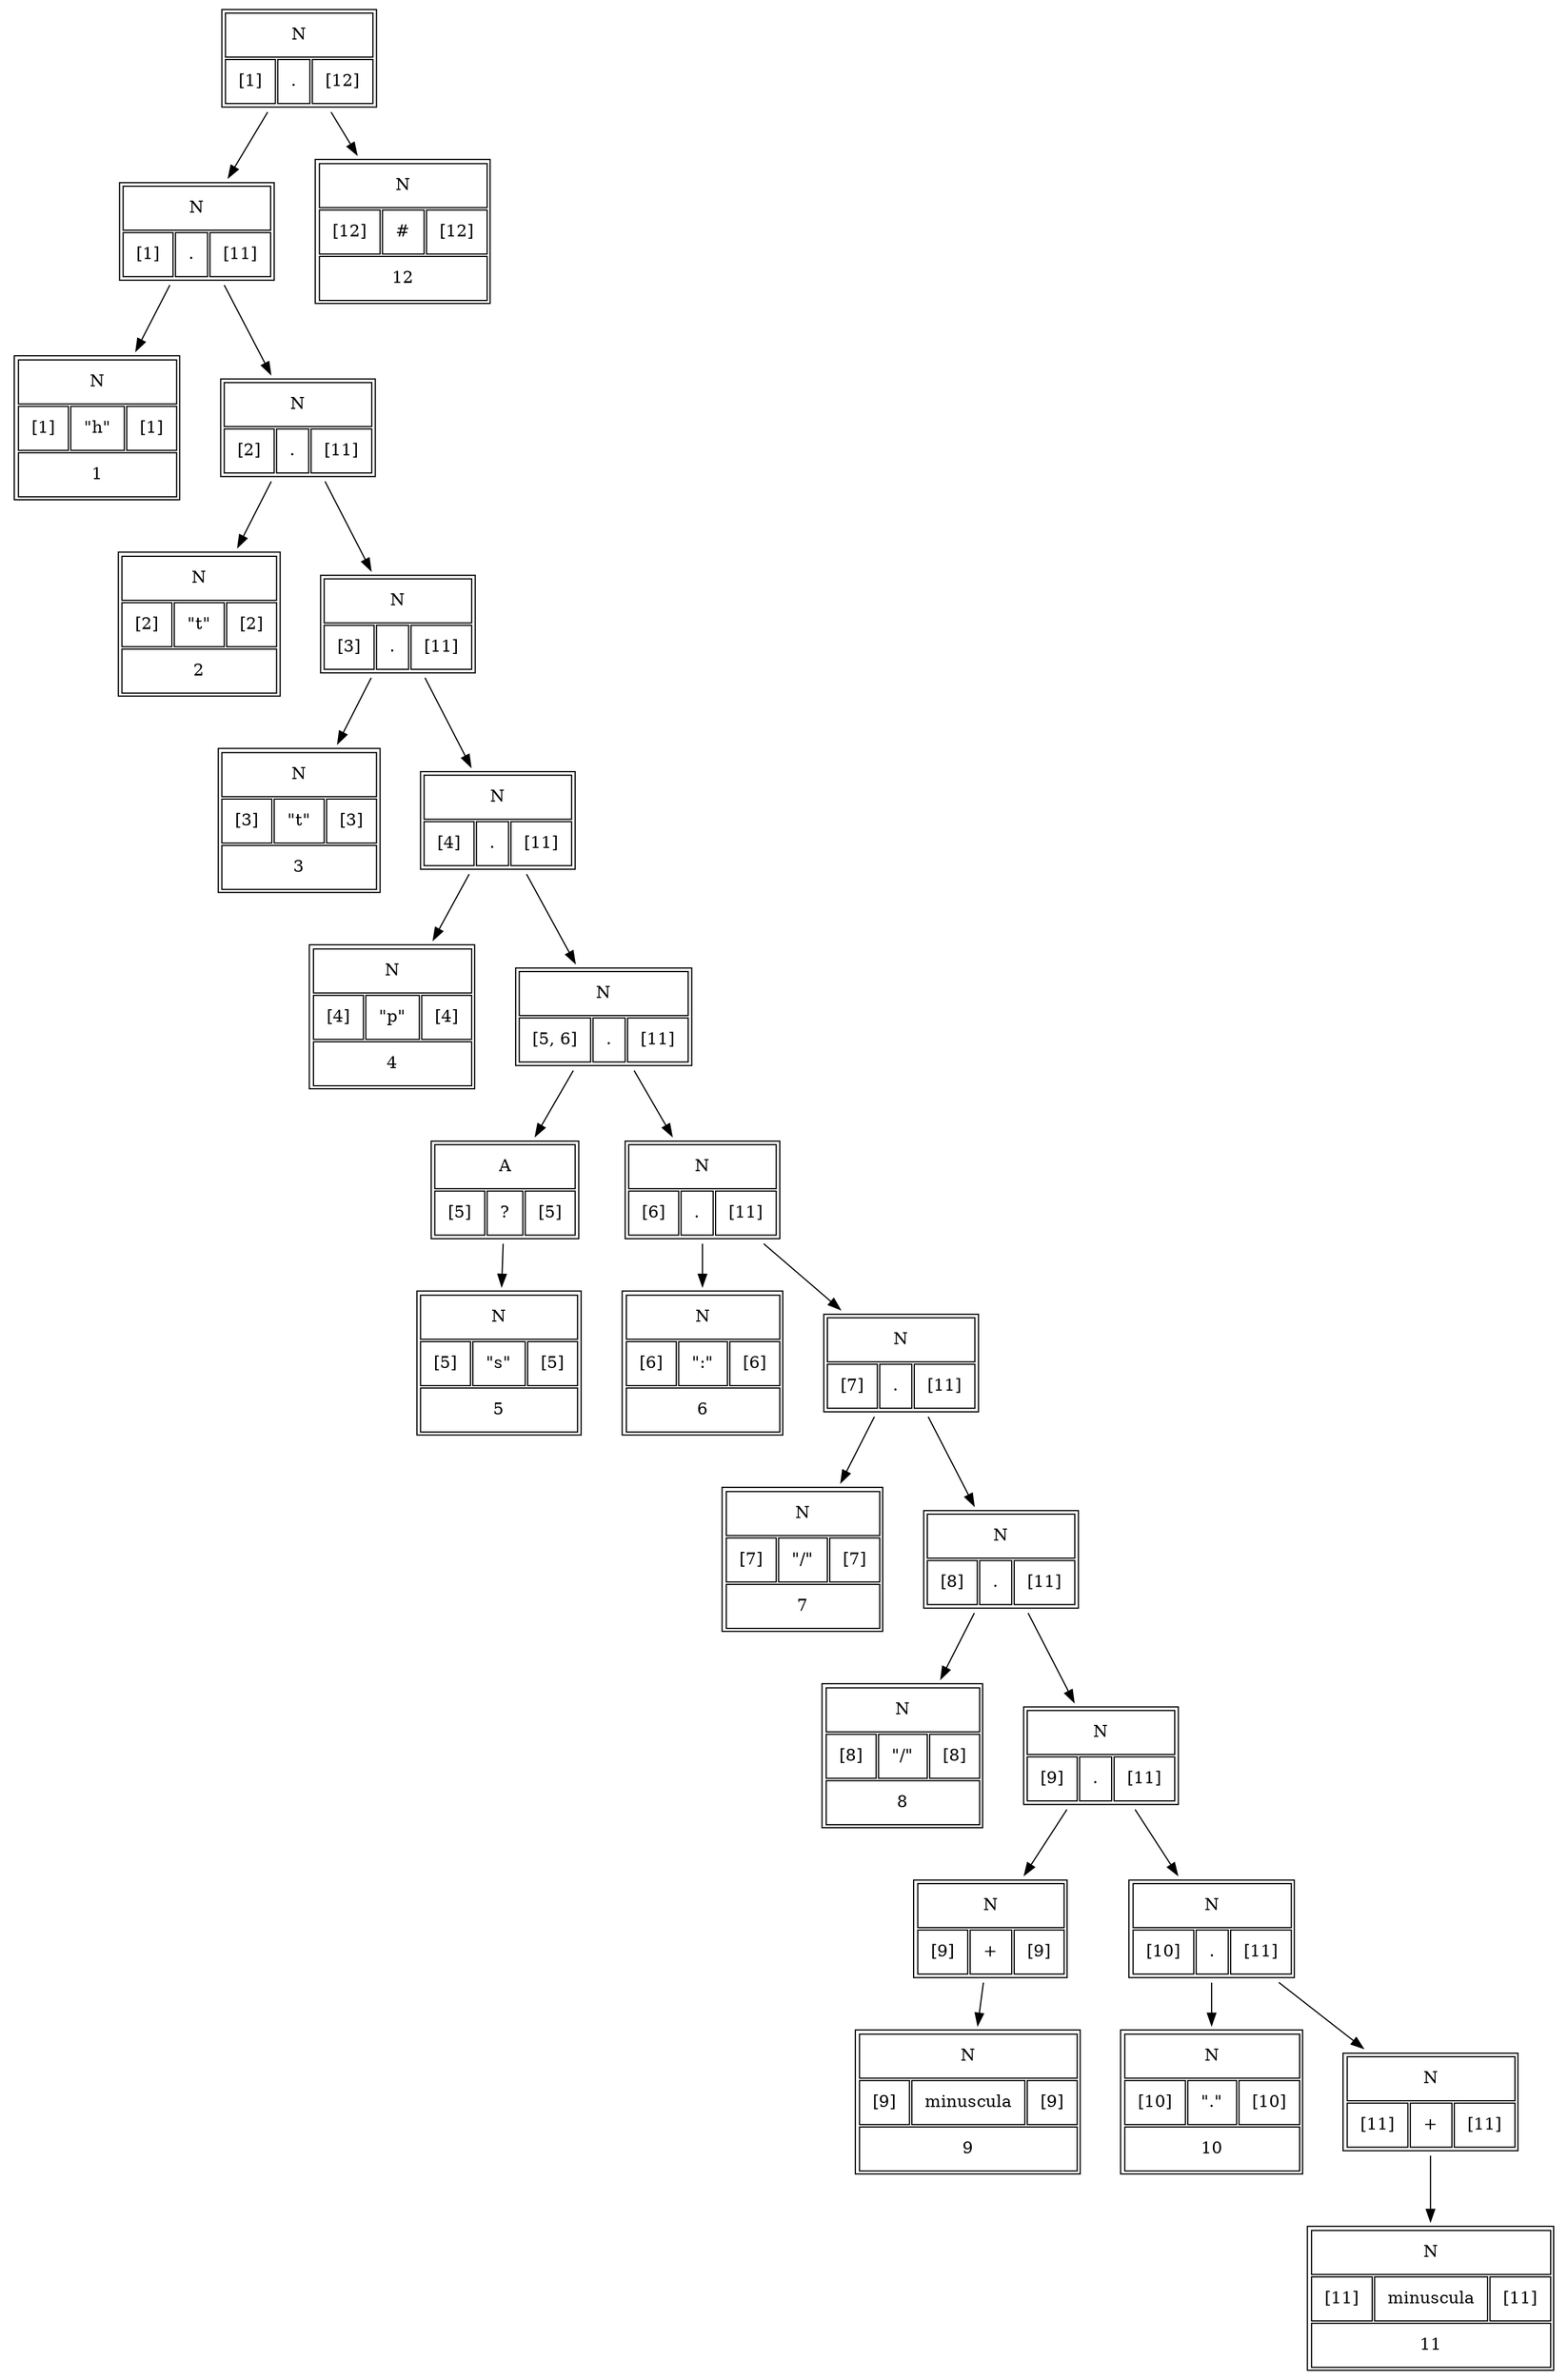 digraph G {
 n_1[shape=none label=<
<table border ="1" cellspacing="2" cellpadding="10" >
 <tr>
 <td colspan="3">N</td>
 </tr>
 <tr>
 <td>[1]</td>
 <td>.</td>
 <td>[12]</td>
 </tr>
 </table>>];n_2[shape=none label=<
<table border ="1" cellspacing="2" cellpadding="10" >
 <tr>
 <td colspan="3">N</td>
 </tr>
 <tr>
 <td>[1]</td>
 <td>.</td>
 <td>[11]</td>
 </tr>
 </table>>];n_1 -> n_2;
n_3[shape=none label=<
<table border ="1" cellspacing="2" cellpadding="10" >
 <tr>
 <td colspan="3">N</td>
 </tr>
 <tr>
 <td>[1]</td>
 <td>"h"</td>
 <td>[1]</td>
 </tr>
 <tr>
 <td colspan="3">1</td>
 </tr>
 </table>>];n_2 -> n_3;
n_4[shape=none label=<
<table border ="1" cellspacing="2" cellpadding="10" >
 <tr>
 <td colspan="3">N</td>
 </tr>
 <tr>
 <td>[2]</td>
 <td>.</td>
 <td>[11]</td>
 </tr>
 </table>>];n_2 -> n_4;
n_5[shape=none label=<
<table border ="1" cellspacing="2" cellpadding="10" >
 <tr>
 <td colspan="3">N</td>
 </tr>
 <tr>
 <td>[2]</td>
 <td>"t"</td>
 <td>[2]</td>
 </tr>
 <tr>
 <td colspan="3">2</td>
 </tr>
 </table>>];n_4 -> n_5;
n_6[shape=none label=<
<table border ="1" cellspacing="2" cellpadding="10" >
 <tr>
 <td colspan="3">N</td>
 </tr>
 <tr>
 <td>[3]</td>
 <td>.</td>
 <td>[11]</td>
 </tr>
 </table>>];n_4 -> n_6;
n_7[shape=none label=<
<table border ="1" cellspacing="2" cellpadding="10" >
 <tr>
 <td colspan="3">N</td>
 </tr>
 <tr>
 <td>[3]</td>
 <td>"t"</td>
 <td>[3]</td>
 </tr>
 <tr>
 <td colspan="3">3</td>
 </tr>
 </table>>];n_6 -> n_7;
n_8[shape=none label=<
<table border ="1" cellspacing="2" cellpadding="10" >
 <tr>
 <td colspan="3">N</td>
 </tr>
 <tr>
 <td>[4]</td>
 <td>.</td>
 <td>[11]</td>
 </tr>
 </table>>];n_6 -> n_8;
n_9[shape=none label=<
<table border ="1" cellspacing="2" cellpadding="10" >
 <tr>
 <td colspan="3">N</td>
 </tr>
 <tr>
 <td>[4]</td>
 <td>"p"</td>
 <td>[4]</td>
 </tr>
 <tr>
 <td colspan="3">4</td>
 </tr>
 </table>>];n_8 -> n_9;
n_10[shape=none label=<
<table border ="1" cellspacing="2" cellpadding="10" >
 <tr>
 <td colspan="3">N</td>
 </tr>
 <tr>
 <td>[5, 6]</td>
 <td>.</td>
 <td>[11]</td>
 </tr>
 </table>>];n_8 -> n_10;
n_11[shape=none label=<
<table border ="1" cellspacing="2" cellpadding="10" >
 <tr>
 <td colspan="3">A</td>
 </tr>
 <tr>
 <td>[5]</td>
 <td>?</td>
 <td>[5]</td>
 </tr>
 </table>>];n_10 -> n_11;
n_12[shape=none label=<
<table border ="1" cellspacing="2" cellpadding="10" >
 <tr>
 <td colspan="3">N</td>
 </tr>
 <tr>
 <td>[5]</td>
 <td>"s"</td>
 <td>[5]</td>
 </tr>
 <tr>
 <td colspan="3">5</td>
 </tr>
 </table>>];n_11 -> n_12;
n_13[shape=none label=<
<table border ="1" cellspacing="2" cellpadding="10" >
 <tr>
 <td colspan="3">N</td>
 </tr>
 <tr>
 <td>[6]</td>
 <td>.</td>
 <td>[11]</td>
 </tr>
 </table>>];n_10 -> n_13;
n_14[shape=none label=<
<table border ="1" cellspacing="2" cellpadding="10" >
 <tr>
 <td colspan="3">N</td>
 </tr>
 <tr>
 <td>[6]</td>
 <td>":"</td>
 <td>[6]</td>
 </tr>
 <tr>
 <td colspan="3">6</td>
 </tr>
 </table>>];n_13 -> n_14;
n_15[shape=none label=<
<table border ="1" cellspacing="2" cellpadding="10" >
 <tr>
 <td colspan="3">N</td>
 </tr>
 <tr>
 <td>[7]</td>
 <td>.</td>
 <td>[11]</td>
 </tr>
 </table>>];n_13 -> n_15;
n_16[shape=none label=<
<table border ="1" cellspacing="2" cellpadding="10" >
 <tr>
 <td colspan="3">N</td>
 </tr>
 <tr>
 <td>[7]</td>
 <td>"/"</td>
 <td>[7]</td>
 </tr>
 <tr>
 <td colspan="3">7</td>
 </tr>
 </table>>];n_15 -> n_16;
n_17[shape=none label=<
<table border ="1" cellspacing="2" cellpadding="10" >
 <tr>
 <td colspan="3">N</td>
 </tr>
 <tr>
 <td>[8]</td>
 <td>.</td>
 <td>[11]</td>
 </tr>
 </table>>];n_15 -> n_17;
n_18[shape=none label=<
<table border ="1" cellspacing="2" cellpadding="10" >
 <tr>
 <td colspan="3">N</td>
 </tr>
 <tr>
 <td>[8]</td>
 <td>"/"</td>
 <td>[8]</td>
 </tr>
 <tr>
 <td colspan="3">8</td>
 </tr>
 </table>>];n_17 -> n_18;
n_19[shape=none label=<
<table border ="1" cellspacing="2" cellpadding="10" >
 <tr>
 <td colspan="3">N</td>
 </tr>
 <tr>
 <td>[9]</td>
 <td>.</td>
 <td>[11]</td>
 </tr>
 </table>>];n_17 -> n_19;
n_20[shape=none label=<
<table border ="1" cellspacing="2" cellpadding="10" >
 <tr>
 <td colspan="3">N</td>
 </tr>
 <tr>
 <td>[9]</td>
 <td>+</td>
 <td>[9]</td>
 </tr>
 </table>>];n_19 -> n_20;
n_21[shape=none label=<
<table border ="1" cellspacing="2" cellpadding="10" >
 <tr>
 <td colspan="3">N</td>
 </tr>
 <tr>
 <td>[9]</td>
 <td>minuscula</td>
 <td>[9]</td>
 </tr>
 <tr>
 <td colspan="3">9</td>
 </tr>
 </table>>];n_20 -> n_21;
n_22[shape=none label=<
<table border ="1" cellspacing="2" cellpadding="10" >
 <tr>
 <td colspan="3">N</td>
 </tr>
 <tr>
 <td>[10]</td>
 <td>.</td>
 <td>[11]</td>
 </tr>
 </table>>];n_19 -> n_22;
n_23[shape=none label=<
<table border ="1" cellspacing="2" cellpadding="10" >
 <tr>
 <td colspan="3">N</td>
 </tr>
 <tr>
 <td>[10]</td>
 <td>"."</td>
 <td>[10]</td>
 </tr>
 <tr>
 <td colspan="3">10</td>
 </tr>
 </table>>];n_22 -> n_23;
n_24[shape=none label=<
<table border ="1" cellspacing="2" cellpadding="10" >
 <tr>
 <td colspan="3">N</td>
 </tr>
 <tr>
 <td>[11]</td>
 <td>+</td>
 <td>[11]</td>
 </tr>
 </table>>];n_22 -> n_24;
n_25[shape=none label=<
<table border ="1" cellspacing="2" cellpadding="10" >
 <tr>
 <td colspan="3">N</td>
 </tr>
 <tr>
 <td>[11]</td>
 <td>minuscula</td>
 <td>[11]</td>
 </tr>
 <tr>
 <td colspan="3">11</td>
 </tr>
 </table>>];n_24 -> n_25;
n_26[shape=none label=<
<table border ="1" cellspacing="2" cellpadding="10" >
 <tr>
 <td colspan="3">N</td>
 </tr>
 <tr>
 <td>[12]</td>
 <td>#</td>
 <td>[12]</td>
 </tr>
 <tr>
 <td colspan="3">12</td>
 </tr>
 </table>>];n_1 -> n_26;

 }
